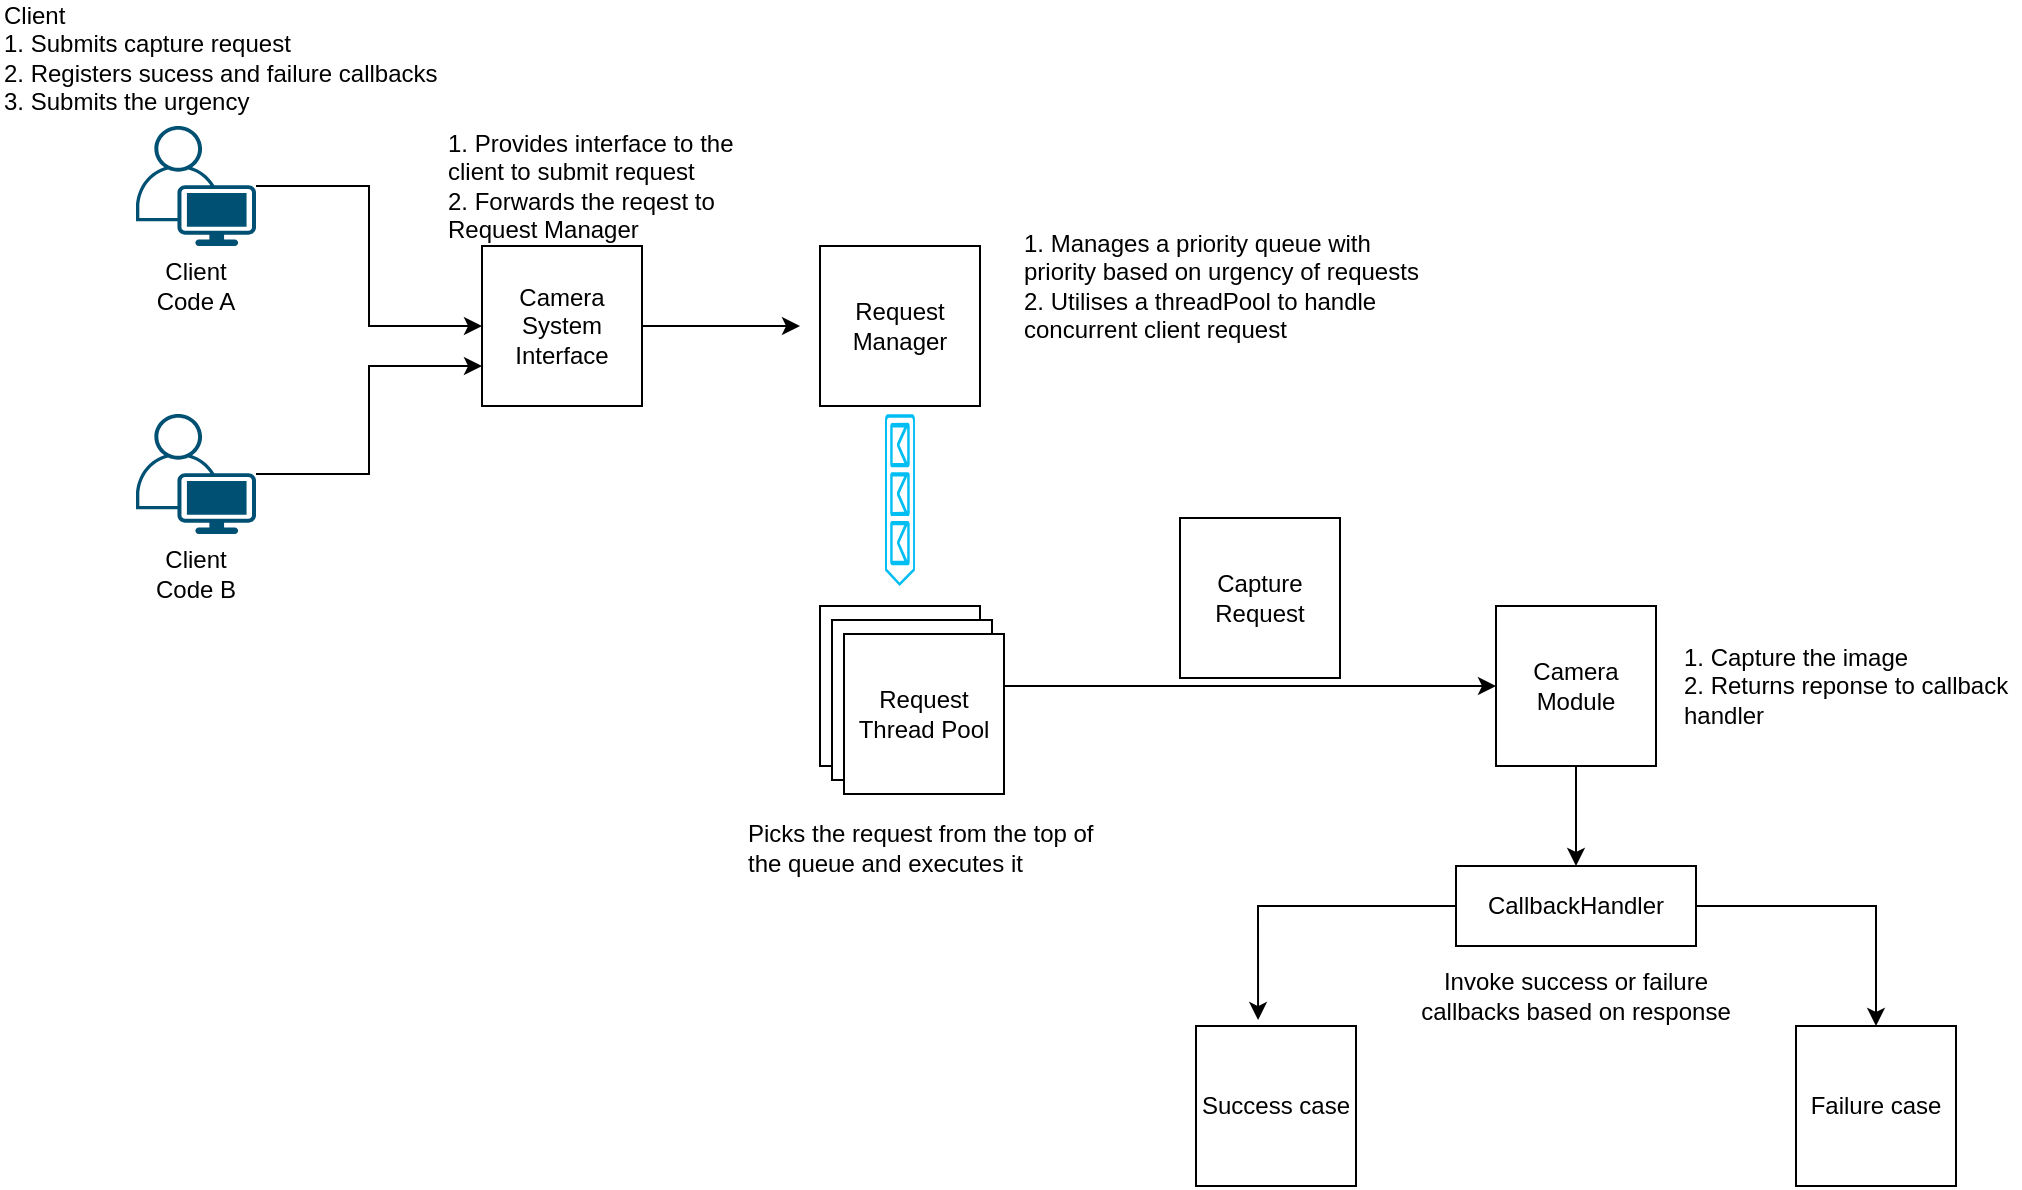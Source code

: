 <mxfile version="24.7.6">
  <diagram name="Page-1" id="5f0bae14-7c28-e335-631c-24af17079c00">
    <mxGraphModel dx="1434" dy="820" grid="1" gridSize="10" guides="1" tooltips="1" connect="1" arrows="1" fold="1" page="1" pageScale="1" pageWidth="1100" pageHeight="850" background="none" math="0" shadow="0">
      <root>
        <mxCell id="0" />
        <mxCell id="1" parent="0" />
        <mxCell id="JXeANVLjdc_VtZ-RCzQ1-18" style="edgeStyle=orthogonalEdgeStyle;rounded=0;orthogonalLoop=1;jettySize=auto;html=1;" parent="1" source="JXeANVLjdc_VtZ-RCzQ1-1" edge="1">
          <mxGeometry relative="1" as="geometry">
            <mxPoint x="420" y="224" as="targetPoint" />
          </mxGeometry>
        </mxCell>
        <mxCell id="JXeANVLjdc_VtZ-RCzQ1-1" value="Camera System Interface" style="whiteSpace=wrap;html=1;aspect=fixed;" parent="1" vertex="1">
          <mxGeometry x="261" y="184" width="80" height="80" as="geometry" />
        </mxCell>
        <mxCell id="JXeANVLjdc_VtZ-RCzQ1-19" style="edgeStyle=orthogonalEdgeStyle;rounded=0;orthogonalLoop=1;jettySize=auto;html=1;entryX=0;entryY=0.5;entryDx=0;entryDy=0;" parent="1" source="JXeANVLjdc_VtZ-RCzQ1-8" target="JXeANVLjdc_VtZ-RCzQ1-1" edge="1">
          <mxGeometry relative="1" as="geometry" />
        </mxCell>
        <mxCell id="JXeANVLjdc_VtZ-RCzQ1-8" value="" style="points=[[0.35,0,0],[0.98,0.51,0],[1,0.71,0],[0.67,1,0],[0,0.795,0],[0,0.65,0]];verticalLabelPosition=bottom;sketch=0;html=1;verticalAlign=top;aspect=fixed;align=center;pointerEvents=1;shape=mxgraph.cisco19.user;fillColor=#005073;strokeColor=none;" parent="1" vertex="1">
          <mxGeometry x="88" y="124" width="60" height="60" as="geometry" />
        </mxCell>
        <mxCell id="JXeANVLjdc_VtZ-RCzQ1-20" style="edgeStyle=orthogonalEdgeStyle;rounded=0;orthogonalLoop=1;jettySize=auto;html=1;exitX=0.5;exitY=1;exitDx=0;exitDy=0;" parent="1" source="JXeANVLjdc_VtZ-RCzQ1-9" edge="1">
          <mxGeometry relative="1" as="geometry">
            <mxPoint x="118" y="219" as="targetPoint" />
          </mxGeometry>
        </mxCell>
        <mxCell id="JXeANVLjdc_VtZ-RCzQ1-9" value="Client Code A" style="text;html=1;align=center;verticalAlign=middle;whiteSpace=wrap;rounded=0;" parent="1" vertex="1">
          <mxGeometry x="88" y="189" width="60" height="30" as="geometry" />
        </mxCell>
        <mxCell id="JXeANVLjdc_VtZ-RCzQ1-10" value="Request Manager" style="whiteSpace=wrap;html=1;aspect=fixed;" parent="1" vertex="1">
          <mxGeometry x="430" y="184" width="80" height="80" as="geometry" />
        </mxCell>
        <mxCell id="JXeANVLjdc_VtZ-RCzQ1-17" style="edgeStyle=orthogonalEdgeStyle;rounded=0;orthogonalLoop=1;jettySize=auto;html=1;entryX=0;entryY=0.5;entryDx=0;entryDy=0;" parent="1" source="JXeANVLjdc_VtZ-RCzQ1-11" target="JXeANVLjdc_VtZ-RCzQ1-12" edge="1">
          <mxGeometry relative="1" as="geometry">
            <mxPoint x="568" y="404" as="targetPoint" />
          </mxGeometry>
        </mxCell>
        <mxCell id="JXeANVLjdc_VtZ-RCzQ1-11" value="" style="whiteSpace=wrap;html=1;aspect=fixed;" parent="1" vertex="1">
          <mxGeometry x="430" y="364" width="80" height="80" as="geometry" />
        </mxCell>
        <mxCell id="JXeANVLjdc_VtZ-RCzQ1-26" style="edgeStyle=orthogonalEdgeStyle;rounded=0;orthogonalLoop=1;jettySize=auto;html=1;entryX=0.5;entryY=0;entryDx=0;entryDy=0;" parent="1" source="JXeANVLjdc_VtZ-RCzQ1-12" target="JXeANVLjdc_VtZ-RCzQ1-24" edge="1">
          <mxGeometry relative="1" as="geometry" />
        </mxCell>
        <mxCell id="JXeANVLjdc_VtZ-RCzQ1-12" value="Camera Module" style="whiteSpace=wrap;html=1;aspect=fixed;" parent="1" vertex="1">
          <mxGeometry x="768" y="364" width="80" height="80" as="geometry" />
        </mxCell>
        <mxCell id="JXeANVLjdc_VtZ-RCzQ1-21" value="Success case" style="whiteSpace=wrap;html=1;aspect=fixed;" parent="1" vertex="1">
          <mxGeometry x="618" y="574" width="80" height="80" as="geometry" />
        </mxCell>
        <mxCell id="JXeANVLjdc_VtZ-RCzQ1-22" value="Failure case" style="whiteSpace=wrap;html=1;aspect=fixed;" parent="1" vertex="1">
          <mxGeometry x="918" y="574" width="80" height="80" as="geometry" />
        </mxCell>
        <mxCell id="JXeANVLjdc_VtZ-RCzQ1-28" style="edgeStyle=orthogonalEdgeStyle;rounded=0;orthogonalLoop=1;jettySize=auto;html=1;entryX=0.5;entryY=0;entryDx=0;entryDy=0;" parent="1" source="JXeANVLjdc_VtZ-RCzQ1-24" target="JXeANVLjdc_VtZ-RCzQ1-22" edge="1">
          <mxGeometry relative="1" as="geometry" />
        </mxCell>
        <mxCell id="JXeANVLjdc_VtZ-RCzQ1-24" value="CallbackHandler" style="rounded=0;whiteSpace=wrap;html=1;" parent="1" vertex="1">
          <mxGeometry x="748" y="494" width="120" height="40" as="geometry" />
        </mxCell>
        <mxCell id="JXeANVLjdc_VtZ-RCzQ1-30" style="edgeStyle=orthogonalEdgeStyle;rounded=0;orthogonalLoop=1;jettySize=auto;html=1;entryX=0.388;entryY=-0.037;entryDx=0;entryDy=0;entryPerimeter=0;" parent="1" source="JXeANVLjdc_VtZ-RCzQ1-24" target="JXeANVLjdc_VtZ-RCzQ1-21" edge="1">
          <mxGeometry relative="1" as="geometry" />
        </mxCell>
        <mxCell id="JXeANVLjdc_VtZ-RCzQ1-31" value="Capture Request" style="whiteSpace=wrap;html=1;aspect=fixed;" parent="1" vertex="1">
          <mxGeometry x="610" y="320" width="80" height="80" as="geometry" />
        </mxCell>
        <mxCell id="JXeANVLjdc_VtZ-RCzQ1-39" style="edgeStyle=orthogonalEdgeStyle;rounded=0;orthogonalLoop=1;jettySize=auto;html=1;entryX=0;entryY=0.75;entryDx=0;entryDy=0;" parent="1" source="JXeANVLjdc_VtZ-RCzQ1-36" target="JXeANVLjdc_VtZ-RCzQ1-1" edge="1">
          <mxGeometry relative="1" as="geometry" />
        </mxCell>
        <mxCell id="JXeANVLjdc_VtZ-RCzQ1-36" value="" style="points=[[0.35,0,0],[0.98,0.51,0],[1,0.71,0],[0.67,1,0],[0,0.795,0],[0,0.65,0]];verticalLabelPosition=bottom;sketch=0;html=1;verticalAlign=top;aspect=fixed;align=center;pointerEvents=1;shape=mxgraph.cisco19.user;fillColor=#005073;strokeColor=none;" parent="1" vertex="1">
          <mxGeometry x="88" y="268" width="60" height="60" as="geometry" />
        </mxCell>
        <mxCell id="JXeANVLjdc_VtZ-RCzQ1-37" style="edgeStyle=orthogonalEdgeStyle;rounded=0;orthogonalLoop=1;jettySize=auto;html=1;exitX=0.5;exitY=1;exitDx=0;exitDy=0;" parent="1" source="JXeANVLjdc_VtZ-RCzQ1-38" edge="1">
          <mxGeometry relative="1" as="geometry">
            <mxPoint x="118" y="363" as="targetPoint" />
          </mxGeometry>
        </mxCell>
        <mxCell id="JXeANVLjdc_VtZ-RCzQ1-38" value="Client Code B" style="text;html=1;align=center;verticalAlign=middle;whiteSpace=wrap;rounded=0;" parent="1" vertex="1">
          <mxGeometry x="88" y="333" width="60" height="30" as="geometry" />
        </mxCell>
        <mxCell id="JXeANVLjdc_VtZ-RCzQ1-40" value="Client&amp;nbsp;&lt;div&gt;1. Submits capture request&lt;div&gt;2. Registers sucess and failure callbacks&lt;/div&gt;&lt;div&gt;3. Submits the urgency&lt;/div&gt;&lt;/div&gt;" style="text;html=1;align=left;verticalAlign=middle;whiteSpace=wrap;rounded=0;" parent="1" vertex="1">
          <mxGeometry x="20" y="90" width="222" as="geometry" />
        </mxCell>
        <mxCell id="E-QCsrbFiz5I_2oGxGZU-1" value="1. Provides interface to the client to submit request&lt;div&gt;2. Forwards the reqest to Request Manager&lt;/div&gt;" style="text;html=1;align=left;verticalAlign=middle;whiteSpace=wrap;rounded=0;" vertex="1" parent="1">
          <mxGeometry x="242" y="139" width="150" height="30" as="geometry" />
        </mxCell>
        <mxCell id="E-QCsrbFiz5I_2oGxGZU-3" value="1. Manages a priority queue with priority based on urgency of requests&lt;div&gt;2. Utilises a threadPool to handle concurrent client request&lt;/div&gt;" style="text;html=1;align=left;verticalAlign=middle;whiteSpace=wrap;rounded=0;" vertex="1" parent="1">
          <mxGeometry x="530" y="189" width="210" height="30" as="geometry" />
        </mxCell>
        <mxCell id="E-QCsrbFiz5I_2oGxGZU-4" value="" style="verticalLabelPosition=bottom;html=1;verticalAlign=top;align=center;strokeColor=none;fillColor=#00BEF2;shape=mxgraph.azure.queue_generic;pointerEvents=1;direction=south;" vertex="1" parent="1">
          <mxGeometry x="462.5" y="268" width="15" height="86" as="geometry" />
        </mxCell>
        <mxCell id="E-QCsrbFiz5I_2oGxGZU-5" value="Picks the request from the top of the queue and executes it" style="text;html=1;align=left;verticalAlign=middle;whiteSpace=wrap;rounded=0;" vertex="1" parent="1">
          <mxGeometry x="392" y="470" width="187.5" height="30" as="geometry" />
        </mxCell>
        <mxCell id="E-QCsrbFiz5I_2oGxGZU-6" value="1. Capture the image&lt;div&gt;2. Returns reponse to callback handler&lt;/div&gt;" style="text;html=1;align=left;verticalAlign=middle;whiteSpace=wrap;rounded=0;" vertex="1" parent="1">
          <mxGeometry x="860" y="389" width="170" height="30" as="geometry" />
        </mxCell>
        <mxCell id="E-QCsrbFiz5I_2oGxGZU-7" value="Invoke success or failure callbacks based on response" style="text;html=1;align=center;verticalAlign=middle;whiteSpace=wrap;rounded=0;" vertex="1" parent="1">
          <mxGeometry x="728" y="544" width="160" height="30" as="geometry" />
        </mxCell>
        <mxCell id="E-QCsrbFiz5I_2oGxGZU-9" value="" style="whiteSpace=wrap;html=1;aspect=fixed;" vertex="1" parent="1">
          <mxGeometry x="436" y="371" width="80" height="80" as="geometry" />
        </mxCell>
        <mxCell id="E-QCsrbFiz5I_2oGxGZU-10" value="Request Thread Pool" style="whiteSpace=wrap;html=1;aspect=fixed;" vertex="1" parent="1">
          <mxGeometry x="442" y="378" width="80" height="80" as="geometry" />
        </mxCell>
      </root>
    </mxGraphModel>
  </diagram>
</mxfile>
